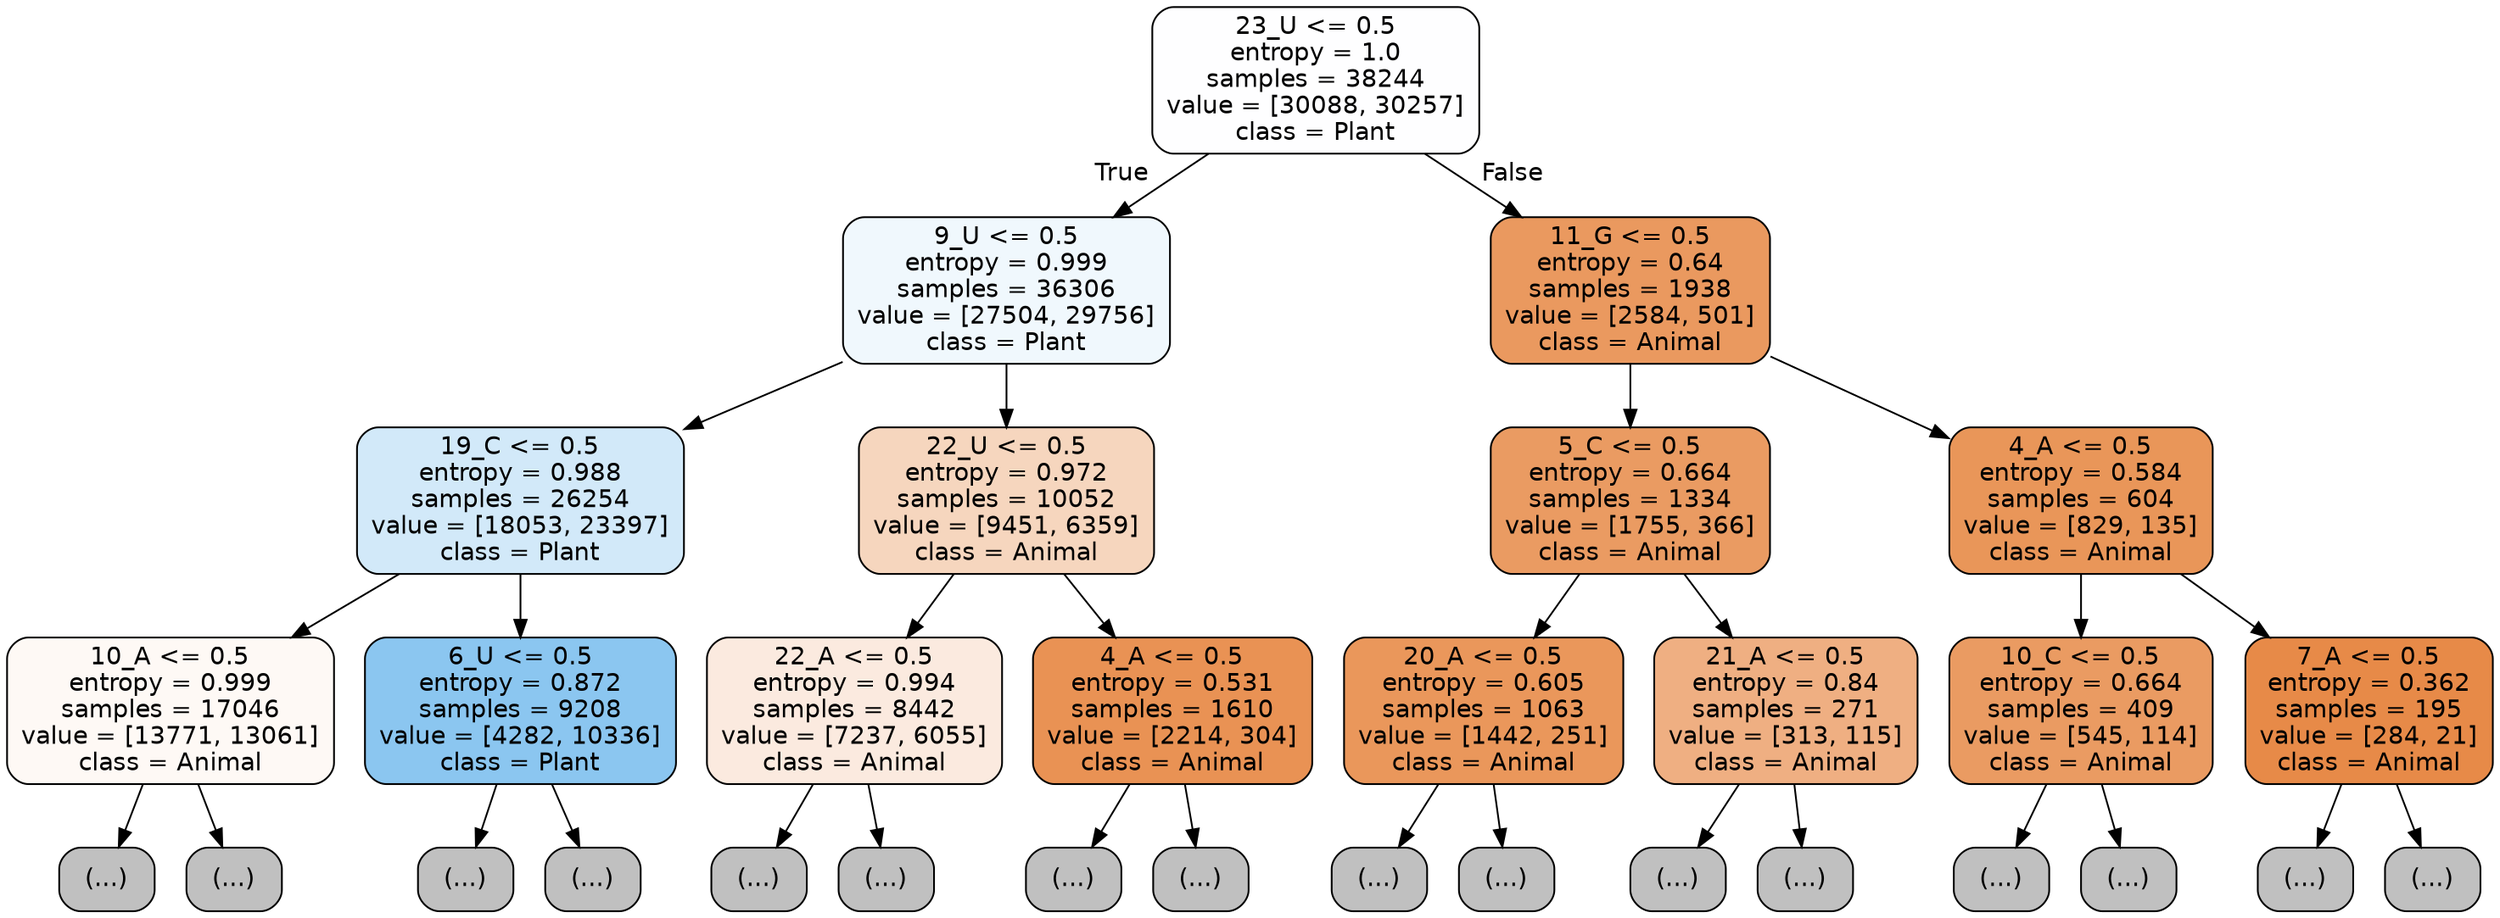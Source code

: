 digraph Tree {
node [shape=box, style="filled, rounded", color="black", fontname="helvetica"] ;
edge [fontname="helvetica"] ;
0 [label="23_U <= 0.5\nentropy = 1.0\nsamples = 38244\nvalue = [30088, 30257]\nclass = Plant", fillcolor="#fefeff"] ;
1 [label="9_U <= 0.5\nentropy = 0.999\nsamples = 36306\nvalue = [27504, 29756]\nclass = Plant", fillcolor="#f0f8fd"] ;
0 -> 1 [labeldistance=2.5, labelangle=45, headlabel="True"] ;
2 [label="19_C <= 0.5\nentropy = 0.988\nsamples = 26254\nvalue = [18053, 23397]\nclass = Plant", fillcolor="#d2e9f9"] ;
1 -> 2 ;
3 [label="10_A <= 0.5\nentropy = 0.999\nsamples = 17046\nvalue = [13771, 13061]\nclass = Animal", fillcolor="#fef9f5"] ;
2 -> 3 ;
4 [label="(...)", fillcolor="#C0C0C0"] ;
3 -> 4 ;
6431 [label="(...)", fillcolor="#C0C0C0"] ;
3 -> 6431 ;
8882 [label="6_U <= 0.5\nentropy = 0.872\nsamples = 9208\nvalue = [4282, 10336]\nclass = Plant", fillcolor="#8bc6f0"] ;
2 -> 8882 ;
8883 [label="(...)", fillcolor="#C0C0C0"] ;
8882 -> 8883 ;
10990 [label="(...)", fillcolor="#C0C0C0"] ;
8882 -> 10990 ;
11751 [label="22_U <= 0.5\nentropy = 0.972\nsamples = 10052\nvalue = [9451, 6359]\nclass = Animal", fillcolor="#f6d6be"] ;
1 -> 11751 ;
11752 [label="22_A <= 0.5\nentropy = 0.994\nsamples = 8442\nvalue = [7237, 6055]\nclass = Animal", fillcolor="#fbeadf"] ;
11751 -> 11752 ;
11753 [label="(...)", fillcolor="#C0C0C0"] ;
11752 -> 11753 ;
15454 [label="(...)", fillcolor="#C0C0C0"] ;
11752 -> 15454 ;
15975 [label="4_A <= 0.5\nentropy = 0.531\nsamples = 1610\nvalue = [2214, 304]\nclass = Animal", fillcolor="#e99254"] ;
11751 -> 15975 ;
15976 [label="(...)", fillcolor="#C0C0C0"] ;
15975 -> 15976 ;
16363 [label="(...)", fillcolor="#C0C0C0"] ;
15975 -> 16363 ;
16496 [label="11_G <= 0.5\nentropy = 0.64\nsamples = 1938\nvalue = [2584, 501]\nclass = Animal", fillcolor="#ea995f"] ;
0 -> 16496 [labeldistance=2.5, labelangle=-45, headlabel="False"] ;
16497 [label="5_C <= 0.5\nentropy = 0.664\nsamples = 1334\nvalue = [1755, 366]\nclass = Animal", fillcolor="#ea9b62"] ;
16496 -> 16497 ;
16498 [label="20_A <= 0.5\nentropy = 0.605\nsamples = 1063\nvalue = [1442, 251]\nclass = Animal", fillcolor="#ea975b"] ;
16497 -> 16498 ;
16499 [label="(...)", fillcolor="#C0C0C0"] ;
16498 -> 16499 ;
16816 [label="(...)", fillcolor="#C0C0C0"] ;
16498 -> 16816 ;
16913 [label="21_A <= 0.5\nentropy = 0.84\nsamples = 271\nvalue = [313, 115]\nclass = Animal", fillcolor="#efaf82"] ;
16497 -> 16913 ;
16914 [label="(...)", fillcolor="#C0C0C0"] ;
16913 -> 16914 ;
16989 [label="(...)", fillcolor="#C0C0C0"] ;
16913 -> 16989 ;
17026 [label="4_A <= 0.5\nentropy = 0.584\nsamples = 604\nvalue = [829, 135]\nclass = Animal", fillcolor="#e99659"] ;
16496 -> 17026 ;
17027 [label="10_C <= 0.5\nentropy = 0.664\nsamples = 409\nvalue = [545, 114]\nclass = Animal", fillcolor="#ea9b62"] ;
17026 -> 17027 ;
17028 [label="(...)", fillcolor="#C0C0C0"] ;
17027 -> 17028 ;
17179 [label="(...)", fillcolor="#C0C0C0"] ;
17027 -> 17179 ;
17212 [label="7_A <= 0.5\nentropy = 0.362\nsamples = 195\nvalue = [284, 21]\nclass = Animal", fillcolor="#e78a48"] ;
17026 -> 17212 ;
17213 [label="(...)", fillcolor="#C0C0C0"] ;
17212 -> 17213 ;
17252 [label="(...)", fillcolor="#C0C0C0"] ;
17212 -> 17252 ;
}